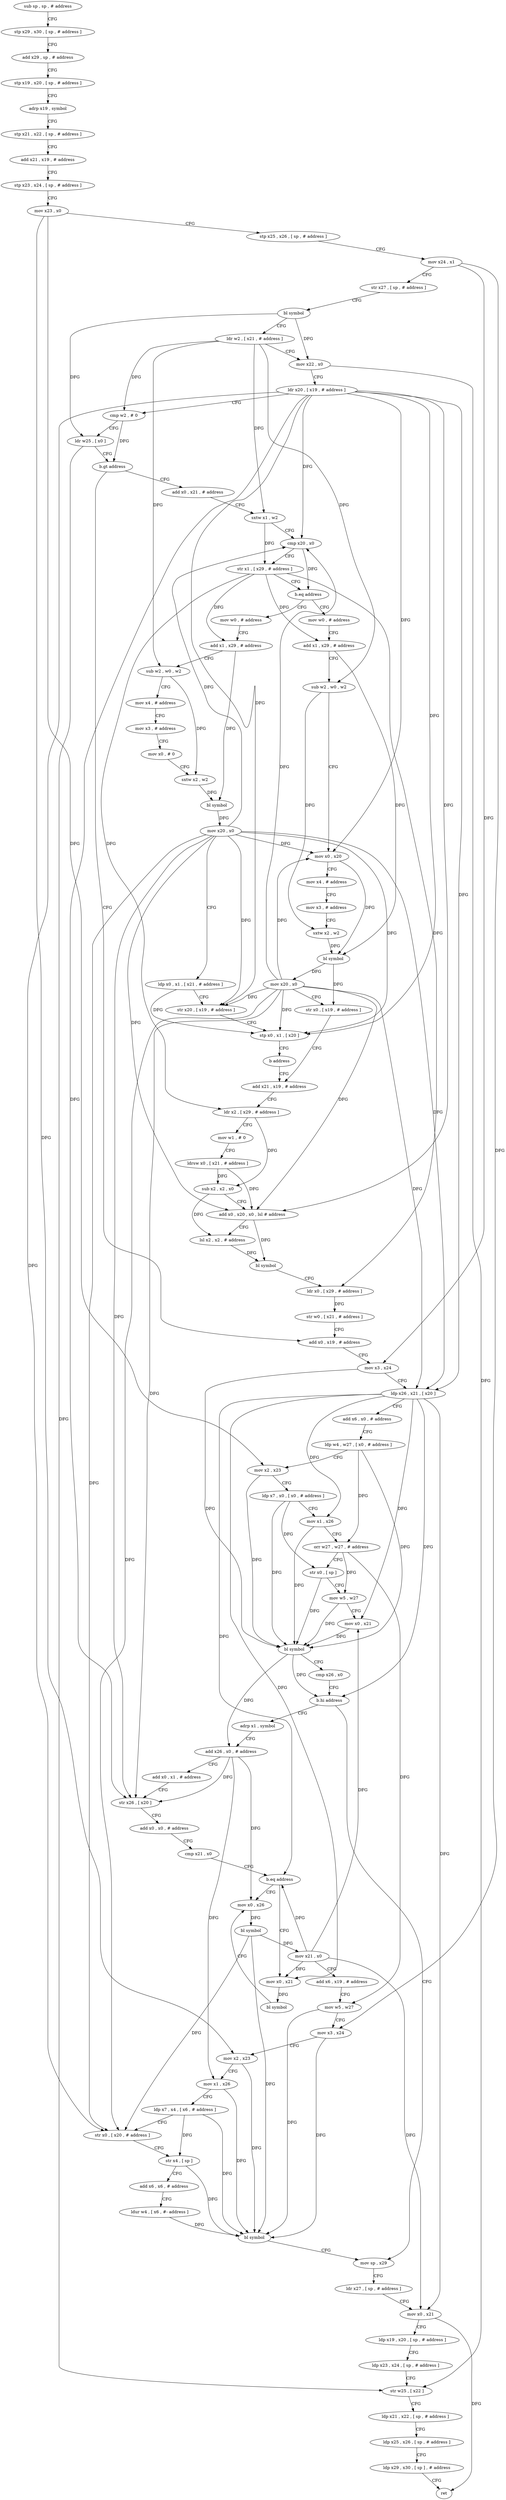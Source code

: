 digraph "func" {
"4223632" [label = "sub sp , sp , # address" ]
"4223636" [label = "stp x29 , x30 , [ sp , # address ]" ]
"4223640" [label = "add x29 , sp , # address" ]
"4223644" [label = "stp x19 , x20 , [ sp , # address ]" ]
"4223648" [label = "adrp x19 , symbol" ]
"4223652" [label = "stp x21 , x22 , [ sp , # address ]" ]
"4223656" [label = "add x21 , x19 , # address" ]
"4223660" [label = "stp x23 , x24 , [ sp , # address ]" ]
"4223664" [label = "mov x23 , x0" ]
"4223668" [label = "stp x25 , x26 , [ sp , # address ]" ]
"4223672" [label = "mov x24 , x1" ]
"4223676" [label = "str x27 , [ sp , # address ]" ]
"4223680" [label = "bl symbol" ]
"4223684" [label = "ldr w2 , [ x21 , # address ]" ]
"4223688" [label = "mov x22 , x0" ]
"4223692" [label = "ldr x20 , [ x19 , # address ]" ]
"4223696" [label = "cmp w2 , # 0" ]
"4223700" [label = "ldr w25 , [ x0 ]" ]
"4223704" [label = "b.gt address" ]
"4223808" [label = "add x0 , x19 , # address" ]
"4223708" [label = "add x0 , x21 , # address" ]
"4223812" [label = "mov x3 , x24" ]
"4223816" [label = "ldp x26 , x21 , [ x20 ]" ]
"4223820" [label = "add x6 , x0 , # address" ]
"4223824" [label = "ldp w4 , w27 , [ x0 , # address ]" ]
"4223828" [label = "mov x2 , x23" ]
"4223832" [label = "ldp x7 , x0 , [ x0 , # address ]" ]
"4223836" [label = "mov x1 , x26" ]
"4223840" [label = "orr w27 , w27 , # address" ]
"4223844" [label = "str x0 , [ sp ]" ]
"4223848" [label = "mov w5 , w27" ]
"4223852" [label = "mov x0 , x21" ]
"4223856" [label = "bl symbol" ]
"4223860" [label = "cmp x26 , x0" ]
"4223864" [label = "b.hi address" ]
"4223960" [label = "mov sp , x29" ]
"4223868" [label = "adrp x1 , symbol" ]
"4223712" [label = "sxtw x1 , w2" ]
"4223716" [label = "cmp x20 , x0" ]
"4223720" [label = "str x1 , [ x29 , # address ]" ]
"4223724" [label = "b.eq address" ]
"4224000" [label = "mov w0 , # address" ]
"4223728" [label = "mov w0 , # address" ]
"4223964" [label = "ldr x27 , [ sp , # address ]" ]
"4223968" [label = "mov x0 , x21" ]
"4223972" [label = "ldp x19 , x20 , [ sp , # address ]" ]
"4223976" [label = "ldp x23 , x24 , [ sp , # address ]" ]
"4223980" [label = "str w25 , [ x22 ]" ]
"4223984" [label = "ldp x21 , x22 , [ sp , # address ]" ]
"4223988" [label = "ldp x25 , x26 , [ sp , # address ]" ]
"4223992" [label = "ldp x29 , x30 , [ sp ] , # address" ]
"4223996" [label = "ret" ]
"4223872" [label = "add x26 , x0 , # address" ]
"4223876" [label = "add x0 , x1 , # address" ]
"4223880" [label = "str x26 , [ x20 ]" ]
"4223884" [label = "add x0 , x0 , # address" ]
"4223888" [label = "cmp x21 , x0" ]
"4223892" [label = "b.eq address" ]
"4223904" [label = "mov x0 , x26" ]
"4223896" [label = "mov x0 , x21" ]
"4224004" [label = "add x1 , x29 , # address" ]
"4224008" [label = "sub w2 , w0 , w2" ]
"4224012" [label = "mov x4 , # address" ]
"4224016" [label = "mov x3 , # address" ]
"4224020" [label = "mov x0 , # 0" ]
"4224024" [label = "sxtw x2 , w2" ]
"4224028" [label = "bl symbol" ]
"4224032" [label = "mov x20 , x0" ]
"4224036" [label = "ldp x0 , x1 , [ x21 , # address ]" ]
"4224040" [label = "str x20 , [ x19 , # address ]" ]
"4224044" [label = "stp x0 , x1 , [ x20 ]" ]
"4224048" [label = "b address" ]
"4223768" [label = "add x21 , x19 , # address" ]
"4223732" [label = "add x1 , x29 , # address" ]
"4223736" [label = "sub w2 , w0 , w2" ]
"4223740" [label = "mov x0 , x20" ]
"4223744" [label = "mov x4 , # address" ]
"4223748" [label = "mov x3 , # address" ]
"4223752" [label = "sxtw x2 , w2" ]
"4223756" [label = "bl symbol" ]
"4223760" [label = "mov x20 , x0" ]
"4223764" [label = "str x0 , [ x19 , # address ]" ]
"4223908" [label = "bl symbol" ]
"4223912" [label = "mov x21 , x0" ]
"4223916" [label = "add x6 , x19 , # address" ]
"4223920" [label = "mov w5 , w27" ]
"4223924" [label = "mov x3 , x24" ]
"4223928" [label = "mov x2 , x23" ]
"4223932" [label = "mov x1 , x26" ]
"4223936" [label = "ldp x7 , x4 , [ x6 , # address ]" ]
"4223940" [label = "str x0 , [ x20 , # address ]" ]
"4223944" [label = "str x4 , [ sp ]" ]
"4223948" [label = "add x6 , x6 , # address" ]
"4223952" [label = "ldur w4 , [ x6 , #- address ]" ]
"4223956" [label = "bl symbol" ]
"4223900" [label = "bl symbol" ]
"4223772" [label = "ldr x2 , [ x29 , # address ]" ]
"4223776" [label = "mov w1 , # 0" ]
"4223780" [label = "ldrsw x0 , [ x21 , # address ]" ]
"4223784" [label = "sub x2 , x2 , x0" ]
"4223788" [label = "add x0 , x20 , x0 , lsl # address" ]
"4223792" [label = "lsl x2 , x2 , # address" ]
"4223796" [label = "bl symbol" ]
"4223800" [label = "ldr x0 , [ x29 , # address ]" ]
"4223804" [label = "str w0 , [ x21 , # address ]" ]
"4223632" -> "4223636" [ label = "CFG" ]
"4223636" -> "4223640" [ label = "CFG" ]
"4223640" -> "4223644" [ label = "CFG" ]
"4223644" -> "4223648" [ label = "CFG" ]
"4223648" -> "4223652" [ label = "CFG" ]
"4223652" -> "4223656" [ label = "CFG" ]
"4223656" -> "4223660" [ label = "CFG" ]
"4223660" -> "4223664" [ label = "CFG" ]
"4223664" -> "4223668" [ label = "CFG" ]
"4223664" -> "4223828" [ label = "DFG" ]
"4223664" -> "4223928" [ label = "DFG" ]
"4223668" -> "4223672" [ label = "CFG" ]
"4223672" -> "4223676" [ label = "CFG" ]
"4223672" -> "4223812" [ label = "DFG" ]
"4223672" -> "4223924" [ label = "DFG" ]
"4223676" -> "4223680" [ label = "CFG" ]
"4223680" -> "4223684" [ label = "CFG" ]
"4223680" -> "4223688" [ label = "DFG" ]
"4223680" -> "4223700" [ label = "DFG" ]
"4223684" -> "4223688" [ label = "CFG" ]
"4223684" -> "4223696" [ label = "DFG" ]
"4223684" -> "4223712" [ label = "DFG" ]
"4223684" -> "4224008" [ label = "DFG" ]
"4223684" -> "4223736" [ label = "DFG" ]
"4223688" -> "4223692" [ label = "CFG" ]
"4223688" -> "4223980" [ label = "DFG" ]
"4223692" -> "4223696" [ label = "CFG" ]
"4223692" -> "4223816" [ label = "DFG" ]
"4223692" -> "4223716" [ label = "DFG" ]
"4223692" -> "4223880" [ label = "DFG" ]
"4223692" -> "4224040" [ label = "DFG" ]
"4223692" -> "4224044" [ label = "DFG" ]
"4223692" -> "4223740" [ label = "DFG" ]
"4223692" -> "4223940" [ label = "DFG" ]
"4223692" -> "4223788" [ label = "DFG" ]
"4223696" -> "4223700" [ label = "CFG" ]
"4223696" -> "4223704" [ label = "DFG" ]
"4223700" -> "4223704" [ label = "CFG" ]
"4223700" -> "4223980" [ label = "DFG" ]
"4223704" -> "4223808" [ label = "CFG" ]
"4223704" -> "4223708" [ label = "CFG" ]
"4223808" -> "4223812" [ label = "CFG" ]
"4223708" -> "4223712" [ label = "CFG" ]
"4223812" -> "4223816" [ label = "CFG" ]
"4223812" -> "4223856" [ label = "DFG" ]
"4223816" -> "4223820" [ label = "CFG" ]
"4223816" -> "4223836" [ label = "DFG" ]
"4223816" -> "4223864" [ label = "DFG" ]
"4223816" -> "4223852" [ label = "DFG" ]
"4223816" -> "4223968" [ label = "DFG" ]
"4223816" -> "4223892" [ label = "DFG" ]
"4223816" -> "4223896" [ label = "DFG" ]
"4223820" -> "4223824" [ label = "CFG" ]
"4223824" -> "4223828" [ label = "CFG" ]
"4223824" -> "4223856" [ label = "DFG" ]
"4223824" -> "4223840" [ label = "DFG" ]
"4223828" -> "4223832" [ label = "CFG" ]
"4223828" -> "4223856" [ label = "DFG" ]
"4223832" -> "4223836" [ label = "CFG" ]
"4223832" -> "4223856" [ label = "DFG" ]
"4223832" -> "4223844" [ label = "DFG" ]
"4223836" -> "4223840" [ label = "CFG" ]
"4223836" -> "4223856" [ label = "DFG" ]
"4223840" -> "4223844" [ label = "CFG" ]
"4223840" -> "4223848" [ label = "DFG" ]
"4223840" -> "4223920" [ label = "DFG" ]
"4223844" -> "4223848" [ label = "CFG" ]
"4223844" -> "4223856" [ label = "DFG" ]
"4223848" -> "4223852" [ label = "CFG" ]
"4223848" -> "4223856" [ label = "DFG" ]
"4223852" -> "4223856" [ label = "DFG" ]
"4223856" -> "4223860" [ label = "CFG" ]
"4223856" -> "4223864" [ label = "DFG" ]
"4223856" -> "4223872" [ label = "DFG" ]
"4223860" -> "4223864" [ label = "CFG" ]
"4223864" -> "4223960" [ label = "CFG" ]
"4223864" -> "4223868" [ label = "CFG" ]
"4223960" -> "4223964" [ label = "CFG" ]
"4223868" -> "4223872" [ label = "CFG" ]
"4223712" -> "4223716" [ label = "CFG" ]
"4223712" -> "4223720" [ label = "DFG" ]
"4223716" -> "4223720" [ label = "CFG" ]
"4223716" -> "4223724" [ label = "DFG" ]
"4223720" -> "4223724" [ label = "CFG" ]
"4223720" -> "4223772" [ label = "DFG" ]
"4223720" -> "4223800" [ label = "DFG" ]
"4223720" -> "4224004" [ label = "DFG" ]
"4223720" -> "4223732" [ label = "DFG" ]
"4223724" -> "4224000" [ label = "CFG" ]
"4223724" -> "4223728" [ label = "CFG" ]
"4224000" -> "4224004" [ label = "CFG" ]
"4223728" -> "4223732" [ label = "CFG" ]
"4223964" -> "4223968" [ label = "CFG" ]
"4223968" -> "4223972" [ label = "CFG" ]
"4223968" -> "4223996" [ label = "DFG" ]
"4223972" -> "4223976" [ label = "CFG" ]
"4223976" -> "4223980" [ label = "CFG" ]
"4223980" -> "4223984" [ label = "CFG" ]
"4223984" -> "4223988" [ label = "CFG" ]
"4223988" -> "4223992" [ label = "CFG" ]
"4223992" -> "4223996" [ label = "CFG" ]
"4223872" -> "4223876" [ label = "CFG" ]
"4223872" -> "4223880" [ label = "DFG" ]
"4223872" -> "4223904" [ label = "DFG" ]
"4223872" -> "4223932" [ label = "DFG" ]
"4223876" -> "4223880" [ label = "CFG" ]
"4223880" -> "4223884" [ label = "CFG" ]
"4223884" -> "4223888" [ label = "CFG" ]
"4223888" -> "4223892" [ label = "CFG" ]
"4223892" -> "4223904" [ label = "CFG" ]
"4223892" -> "4223896" [ label = "CFG" ]
"4223904" -> "4223908" [ label = "DFG" ]
"4223896" -> "4223900" [ label = "DFG" ]
"4224004" -> "4224008" [ label = "CFG" ]
"4224004" -> "4224028" [ label = "DFG" ]
"4224008" -> "4224012" [ label = "CFG" ]
"4224008" -> "4224024" [ label = "DFG" ]
"4224012" -> "4224016" [ label = "CFG" ]
"4224016" -> "4224020" [ label = "CFG" ]
"4224020" -> "4224024" [ label = "CFG" ]
"4224024" -> "4224028" [ label = "DFG" ]
"4224028" -> "4224032" [ label = "DFG" ]
"4224032" -> "4224036" [ label = "CFG" ]
"4224032" -> "4223816" [ label = "DFG" ]
"4224032" -> "4223716" [ label = "DFG" ]
"4224032" -> "4223880" [ label = "DFG" ]
"4224032" -> "4224040" [ label = "DFG" ]
"4224032" -> "4224044" [ label = "DFG" ]
"4224032" -> "4223740" [ label = "DFG" ]
"4224032" -> "4223940" [ label = "DFG" ]
"4224032" -> "4223788" [ label = "DFG" ]
"4224036" -> "4224040" [ label = "CFG" ]
"4224036" -> "4224044" [ label = "DFG" ]
"4224040" -> "4224044" [ label = "CFG" ]
"4224044" -> "4224048" [ label = "CFG" ]
"4224048" -> "4223768" [ label = "CFG" ]
"4223768" -> "4223772" [ label = "CFG" ]
"4223732" -> "4223736" [ label = "CFG" ]
"4223732" -> "4223756" [ label = "DFG" ]
"4223736" -> "4223740" [ label = "CFG" ]
"4223736" -> "4223752" [ label = "DFG" ]
"4223740" -> "4223744" [ label = "CFG" ]
"4223740" -> "4223756" [ label = "DFG" ]
"4223744" -> "4223748" [ label = "CFG" ]
"4223748" -> "4223752" [ label = "CFG" ]
"4223752" -> "4223756" [ label = "DFG" ]
"4223756" -> "4223760" [ label = "DFG" ]
"4223756" -> "4223764" [ label = "DFG" ]
"4223760" -> "4223764" [ label = "CFG" ]
"4223760" -> "4223816" [ label = "DFG" ]
"4223760" -> "4223716" [ label = "DFG" ]
"4223760" -> "4224040" [ label = "DFG" ]
"4223760" -> "4223740" [ label = "DFG" ]
"4223760" -> "4223880" [ label = "DFG" ]
"4223760" -> "4224044" [ label = "DFG" ]
"4223760" -> "4223940" [ label = "DFG" ]
"4223760" -> "4223788" [ label = "DFG" ]
"4223764" -> "4223768" [ label = "CFG" ]
"4223908" -> "4223912" [ label = "DFG" ]
"4223908" -> "4223940" [ label = "DFG" ]
"4223908" -> "4223956" [ label = "DFG" ]
"4223912" -> "4223916" [ label = "CFG" ]
"4223912" -> "4223852" [ label = "DFG" ]
"4223912" -> "4223968" [ label = "DFG" ]
"4223912" -> "4223892" [ label = "DFG" ]
"4223912" -> "4223896" [ label = "DFG" ]
"4223916" -> "4223920" [ label = "CFG" ]
"4223920" -> "4223924" [ label = "CFG" ]
"4223920" -> "4223956" [ label = "DFG" ]
"4223924" -> "4223928" [ label = "CFG" ]
"4223924" -> "4223956" [ label = "DFG" ]
"4223928" -> "4223932" [ label = "CFG" ]
"4223928" -> "4223956" [ label = "DFG" ]
"4223932" -> "4223936" [ label = "CFG" ]
"4223932" -> "4223956" [ label = "DFG" ]
"4223936" -> "4223940" [ label = "CFG" ]
"4223936" -> "4223956" [ label = "DFG" ]
"4223936" -> "4223944" [ label = "DFG" ]
"4223940" -> "4223944" [ label = "CFG" ]
"4223944" -> "4223948" [ label = "CFG" ]
"4223944" -> "4223956" [ label = "DFG" ]
"4223948" -> "4223952" [ label = "CFG" ]
"4223952" -> "4223956" [ label = "DFG" ]
"4223956" -> "4223960" [ label = "CFG" ]
"4223900" -> "4223904" [ label = "CFG" ]
"4223772" -> "4223776" [ label = "CFG" ]
"4223772" -> "4223784" [ label = "DFG" ]
"4223776" -> "4223780" [ label = "CFG" ]
"4223780" -> "4223784" [ label = "DFG" ]
"4223780" -> "4223788" [ label = "DFG" ]
"4223784" -> "4223788" [ label = "CFG" ]
"4223784" -> "4223792" [ label = "DFG" ]
"4223788" -> "4223792" [ label = "CFG" ]
"4223788" -> "4223796" [ label = "DFG" ]
"4223792" -> "4223796" [ label = "DFG" ]
"4223796" -> "4223800" [ label = "CFG" ]
"4223800" -> "4223804" [ label = "DFG" ]
"4223804" -> "4223808" [ label = "CFG" ]
}
